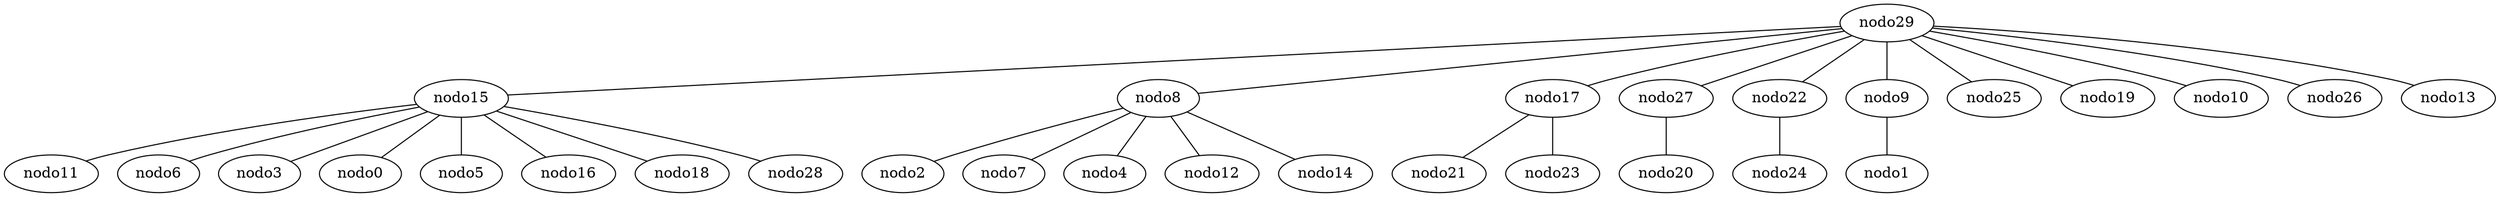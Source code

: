 graph X {
 29 [label="nodo29"];
 15 [label="nodo15"];
 8 [label="nodo8"];
 17 [label="nodo17"];
 27 [label="nodo27"];
 22 [label="nodo22"];
 9 [label="nodo9"];
 25 [label="nodo25"];
 19 [label="nodo19"];
 10 [label="nodo10"];
 26 [label="nodo26"];
 13 [label="nodo13"];
 11 [label="nodo11"];
 6 [label="nodo6"];
 3 [label="nodo3"];
 0 [label="nodo0"];
 5 [label="nodo5"];
 16 [label="nodo16"];
 18 [label="nodo18"];
 28 [label="nodo28"];
 2 [label="nodo2"];
 7 [label="nodo7"];
 4 [label="nodo4"];
 12 [label="nodo12"];
 14 [label="nodo14"];
 21 [label="nodo21"];
 23 [label="nodo23"];
 20 [label="nodo20"];
 24 [label="nodo24"];
 1 [label="nodo1"];
  29 -- 15 ;
  29 -- 8 ;
  29 -- 17 ;
  29 -- 27 ;
  29 -- 22 ;
  29 -- 9 ;
  29 -- 25 ;
  29 -- 19 ;
  29 -- 10 ;
  29 -- 26 ;
  29 -- 13 ;
  15 -- 11 ;
  15 -- 6 ;
  15 -- 3 ;
  15 -- 0 ;
  15 -- 5 ;
  15 -- 16 ;
  15 -- 18 ;
  15 -- 28 ;
  8 -- 2 ;
  8 -- 7 ;
  8 -- 4 ;
  8 -- 12 ;
  8 -- 14 ;
  17 -- 21 ;
  17 -- 23 ;
  27 -- 20 ;
  22 -- 24 ;
  9 -- 1 ;
}
